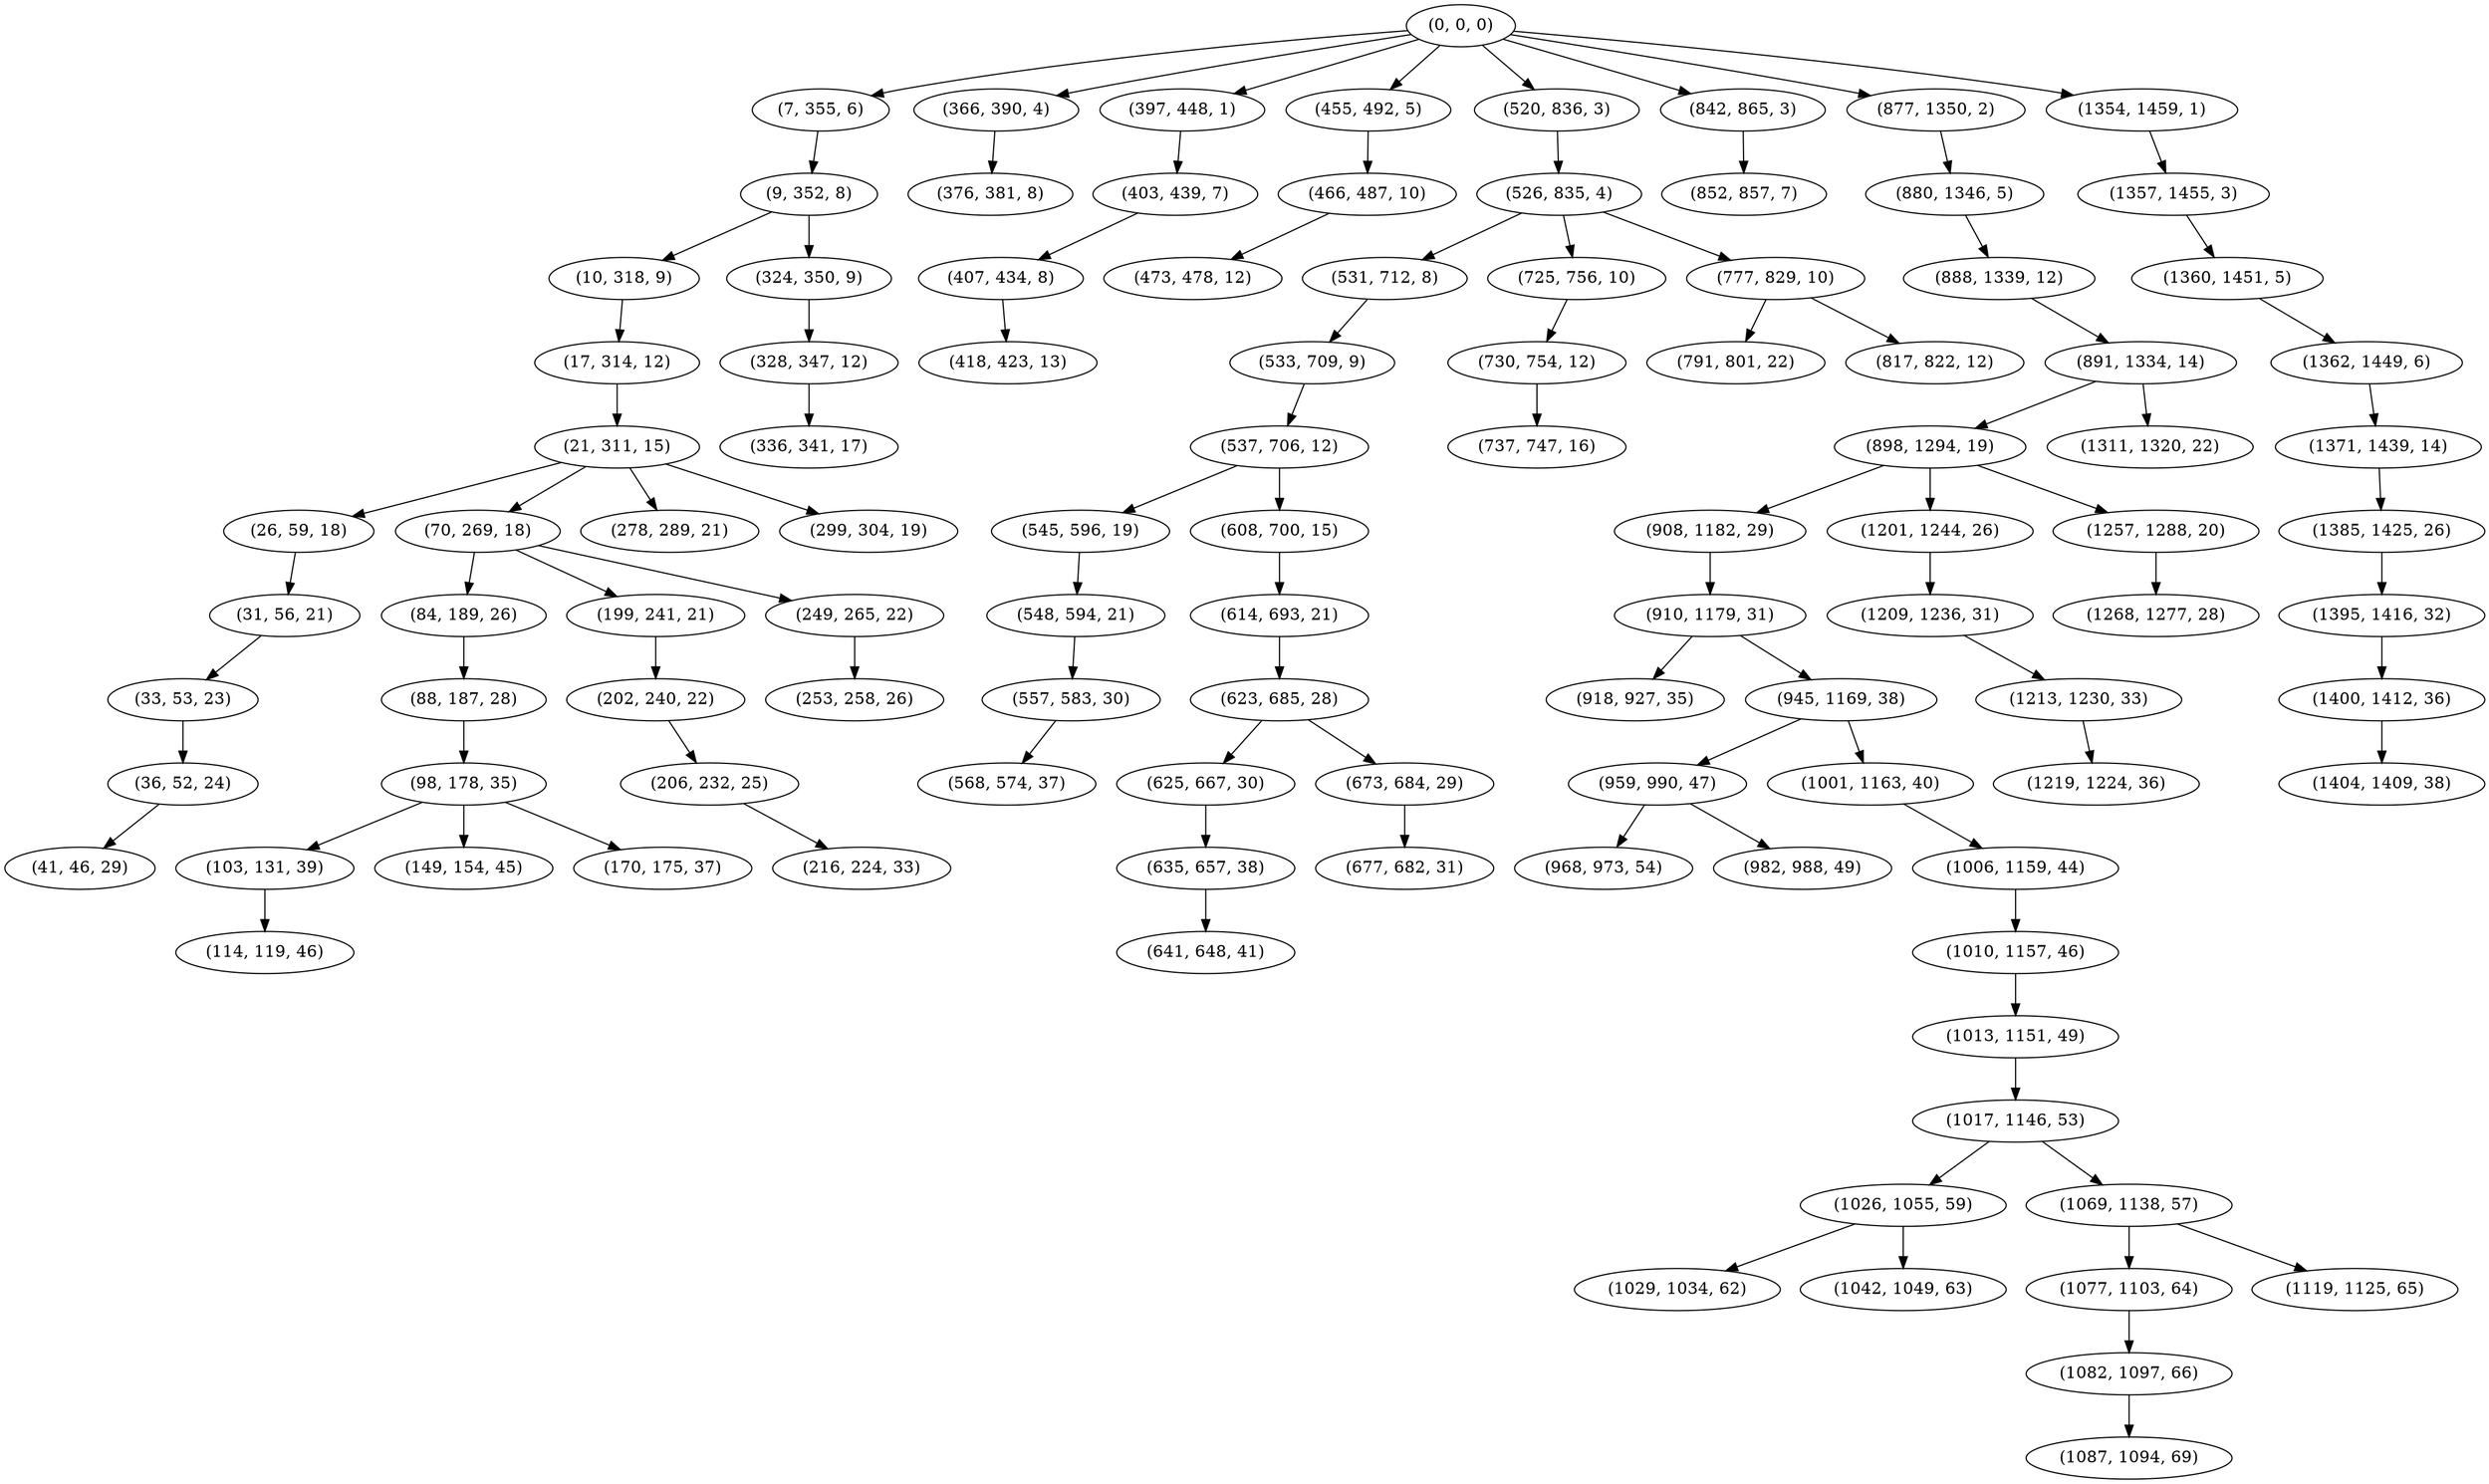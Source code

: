 digraph tree {
    "(0, 0, 0)";
    "(7, 355, 6)";
    "(9, 352, 8)";
    "(10, 318, 9)";
    "(17, 314, 12)";
    "(21, 311, 15)";
    "(26, 59, 18)";
    "(31, 56, 21)";
    "(33, 53, 23)";
    "(36, 52, 24)";
    "(41, 46, 29)";
    "(70, 269, 18)";
    "(84, 189, 26)";
    "(88, 187, 28)";
    "(98, 178, 35)";
    "(103, 131, 39)";
    "(114, 119, 46)";
    "(149, 154, 45)";
    "(170, 175, 37)";
    "(199, 241, 21)";
    "(202, 240, 22)";
    "(206, 232, 25)";
    "(216, 224, 33)";
    "(249, 265, 22)";
    "(253, 258, 26)";
    "(278, 289, 21)";
    "(299, 304, 19)";
    "(324, 350, 9)";
    "(328, 347, 12)";
    "(336, 341, 17)";
    "(366, 390, 4)";
    "(376, 381, 8)";
    "(397, 448, 1)";
    "(403, 439, 7)";
    "(407, 434, 8)";
    "(418, 423, 13)";
    "(455, 492, 5)";
    "(466, 487, 10)";
    "(473, 478, 12)";
    "(520, 836, 3)";
    "(526, 835, 4)";
    "(531, 712, 8)";
    "(533, 709, 9)";
    "(537, 706, 12)";
    "(545, 596, 19)";
    "(548, 594, 21)";
    "(557, 583, 30)";
    "(568, 574, 37)";
    "(608, 700, 15)";
    "(614, 693, 21)";
    "(623, 685, 28)";
    "(625, 667, 30)";
    "(635, 657, 38)";
    "(641, 648, 41)";
    "(673, 684, 29)";
    "(677, 682, 31)";
    "(725, 756, 10)";
    "(730, 754, 12)";
    "(737, 747, 16)";
    "(777, 829, 10)";
    "(791, 801, 22)";
    "(817, 822, 12)";
    "(842, 865, 3)";
    "(852, 857, 7)";
    "(877, 1350, 2)";
    "(880, 1346, 5)";
    "(888, 1339, 12)";
    "(891, 1334, 14)";
    "(898, 1294, 19)";
    "(908, 1182, 29)";
    "(910, 1179, 31)";
    "(918, 927, 35)";
    "(945, 1169, 38)";
    "(959, 990, 47)";
    "(968, 973, 54)";
    "(982, 988, 49)";
    "(1001, 1163, 40)";
    "(1006, 1159, 44)";
    "(1010, 1157, 46)";
    "(1013, 1151, 49)";
    "(1017, 1146, 53)";
    "(1026, 1055, 59)";
    "(1029, 1034, 62)";
    "(1042, 1049, 63)";
    "(1069, 1138, 57)";
    "(1077, 1103, 64)";
    "(1082, 1097, 66)";
    "(1087, 1094, 69)";
    "(1119, 1125, 65)";
    "(1201, 1244, 26)";
    "(1209, 1236, 31)";
    "(1213, 1230, 33)";
    "(1219, 1224, 36)";
    "(1257, 1288, 20)";
    "(1268, 1277, 28)";
    "(1311, 1320, 22)";
    "(1354, 1459, 1)";
    "(1357, 1455, 3)";
    "(1360, 1451, 5)";
    "(1362, 1449, 6)";
    "(1371, 1439, 14)";
    "(1385, 1425, 26)";
    "(1395, 1416, 32)";
    "(1400, 1412, 36)";
    "(1404, 1409, 38)";
    "(0, 0, 0)" -> "(7, 355, 6)";
    "(0, 0, 0)" -> "(366, 390, 4)";
    "(0, 0, 0)" -> "(397, 448, 1)";
    "(0, 0, 0)" -> "(455, 492, 5)";
    "(0, 0, 0)" -> "(520, 836, 3)";
    "(0, 0, 0)" -> "(842, 865, 3)";
    "(0, 0, 0)" -> "(877, 1350, 2)";
    "(0, 0, 0)" -> "(1354, 1459, 1)";
    "(7, 355, 6)" -> "(9, 352, 8)";
    "(9, 352, 8)" -> "(10, 318, 9)";
    "(9, 352, 8)" -> "(324, 350, 9)";
    "(10, 318, 9)" -> "(17, 314, 12)";
    "(17, 314, 12)" -> "(21, 311, 15)";
    "(21, 311, 15)" -> "(26, 59, 18)";
    "(21, 311, 15)" -> "(70, 269, 18)";
    "(21, 311, 15)" -> "(278, 289, 21)";
    "(21, 311, 15)" -> "(299, 304, 19)";
    "(26, 59, 18)" -> "(31, 56, 21)";
    "(31, 56, 21)" -> "(33, 53, 23)";
    "(33, 53, 23)" -> "(36, 52, 24)";
    "(36, 52, 24)" -> "(41, 46, 29)";
    "(70, 269, 18)" -> "(84, 189, 26)";
    "(70, 269, 18)" -> "(199, 241, 21)";
    "(70, 269, 18)" -> "(249, 265, 22)";
    "(84, 189, 26)" -> "(88, 187, 28)";
    "(88, 187, 28)" -> "(98, 178, 35)";
    "(98, 178, 35)" -> "(103, 131, 39)";
    "(98, 178, 35)" -> "(149, 154, 45)";
    "(98, 178, 35)" -> "(170, 175, 37)";
    "(103, 131, 39)" -> "(114, 119, 46)";
    "(199, 241, 21)" -> "(202, 240, 22)";
    "(202, 240, 22)" -> "(206, 232, 25)";
    "(206, 232, 25)" -> "(216, 224, 33)";
    "(249, 265, 22)" -> "(253, 258, 26)";
    "(324, 350, 9)" -> "(328, 347, 12)";
    "(328, 347, 12)" -> "(336, 341, 17)";
    "(366, 390, 4)" -> "(376, 381, 8)";
    "(397, 448, 1)" -> "(403, 439, 7)";
    "(403, 439, 7)" -> "(407, 434, 8)";
    "(407, 434, 8)" -> "(418, 423, 13)";
    "(455, 492, 5)" -> "(466, 487, 10)";
    "(466, 487, 10)" -> "(473, 478, 12)";
    "(520, 836, 3)" -> "(526, 835, 4)";
    "(526, 835, 4)" -> "(531, 712, 8)";
    "(526, 835, 4)" -> "(725, 756, 10)";
    "(526, 835, 4)" -> "(777, 829, 10)";
    "(531, 712, 8)" -> "(533, 709, 9)";
    "(533, 709, 9)" -> "(537, 706, 12)";
    "(537, 706, 12)" -> "(545, 596, 19)";
    "(537, 706, 12)" -> "(608, 700, 15)";
    "(545, 596, 19)" -> "(548, 594, 21)";
    "(548, 594, 21)" -> "(557, 583, 30)";
    "(557, 583, 30)" -> "(568, 574, 37)";
    "(608, 700, 15)" -> "(614, 693, 21)";
    "(614, 693, 21)" -> "(623, 685, 28)";
    "(623, 685, 28)" -> "(625, 667, 30)";
    "(623, 685, 28)" -> "(673, 684, 29)";
    "(625, 667, 30)" -> "(635, 657, 38)";
    "(635, 657, 38)" -> "(641, 648, 41)";
    "(673, 684, 29)" -> "(677, 682, 31)";
    "(725, 756, 10)" -> "(730, 754, 12)";
    "(730, 754, 12)" -> "(737, 747, 16)";
    "(777, 829, 10)" -> "(791, 801, 22)";
    "(777, 829, 10)" -> "(817, 822, 12)";
    "(842, 865, 3)" -> "(852, 857, 7)";
    "(877, 1350, 2)" -> "(880, 1346, 5)";
    "(880, 1346, 5)" -> "(888, 1339, 12)";
    "(888, 1339, 12)" -> "(891, 1334, 14)";
    "(891, 1334, 14)" -> "(898, 1294, 19)";
    "(891, 1334, 14)" -> "(1311, 1320, 22)";
    "(898, 1294, 19)" -> "(908, 1182, 29)";
    "(898, 1294, 19)" -> "(1201, 1244, 26)";
    "(898, 1294, 19)" -> "(1257, 1288, 20)";
    "(908, 1182, 29)" -> "(910, 1179, 31)";
    "(910, 1179, 31)" -> "(918, 927, 35)";
    "(910, 1179, 31)" -> "(945, 1169, 38)";
    "(945, 1169, 38)" -> "(959, 990, 47)";
    "(945, 1169, 38)" -> "(1001, 1163, 40)";
    "(959, 990, 47)" -> "(968, 973, 54)";
    "(959, 990, 47)" -> "(982, 988, 49)";
    "(1001, 1163, 40)" -> "(1006, 1159, 44)";
    "(1006, 1159, 44)" -> "(1010, 1157, 46)";
    "(1010, 1157, 46)" -> "(1013, 1151, 49)";
    "(1013, 1151, 49)" -> "(1017, 1146, 53)";
    "(1017, 1146, 53)" -> "(1026, 1055, 59)";
    "(1017, 1146, 53)" -> "(1069, 1138, 57)";
    "(1026, 1055, 59)" -> "(1029, 1034, 62)";
    "(1026, 1055, 59)" -> "(1042, 1049, 63)";
    "(1069, 1138, 57)" -> "(1077, 1103, 64)";
    "(1069, 1138, 57)" -> "(1119, 1125, 65)";
    "(1077, 1103, 64)" -> "(1082, 1097, 66)";
    "(1082, 1097, 66)" -> "(1087, 1094, 69)";
    "(1201, 1244, 26)" -> "(1209, 1236, 31)";
    "(1209, 1236, 31)" -> "(1213, 1230, 33)";
    "(1213, 1230, 33)" -> "(1219, 1224, 36)";
    "(1257, 1288, 20)" -> "(1268, 1277, 28)";
    "(1354, 1459, 1)" -> "(1357, 1455, 3)";
    "(1357, 1455, 3)" -> "(1360, 1451, 5)";
    "(1360, 1451, 5)" -> "(1362, 1449, 6)";
    "(1362, 1449, 6)" -> "(1371, 1439, 14)";
    "(1371, 1439, 14)" -> "(1385, 1425, 26)";
    "(1385, 1425, 26)" -> "(1395, 1416, 32)";
    "(1395, 1416, 32)" -> "(1400, 1412, 36)";
    "(1400, 1412, 36)" -> "(1404, 1409, 38)";
}
